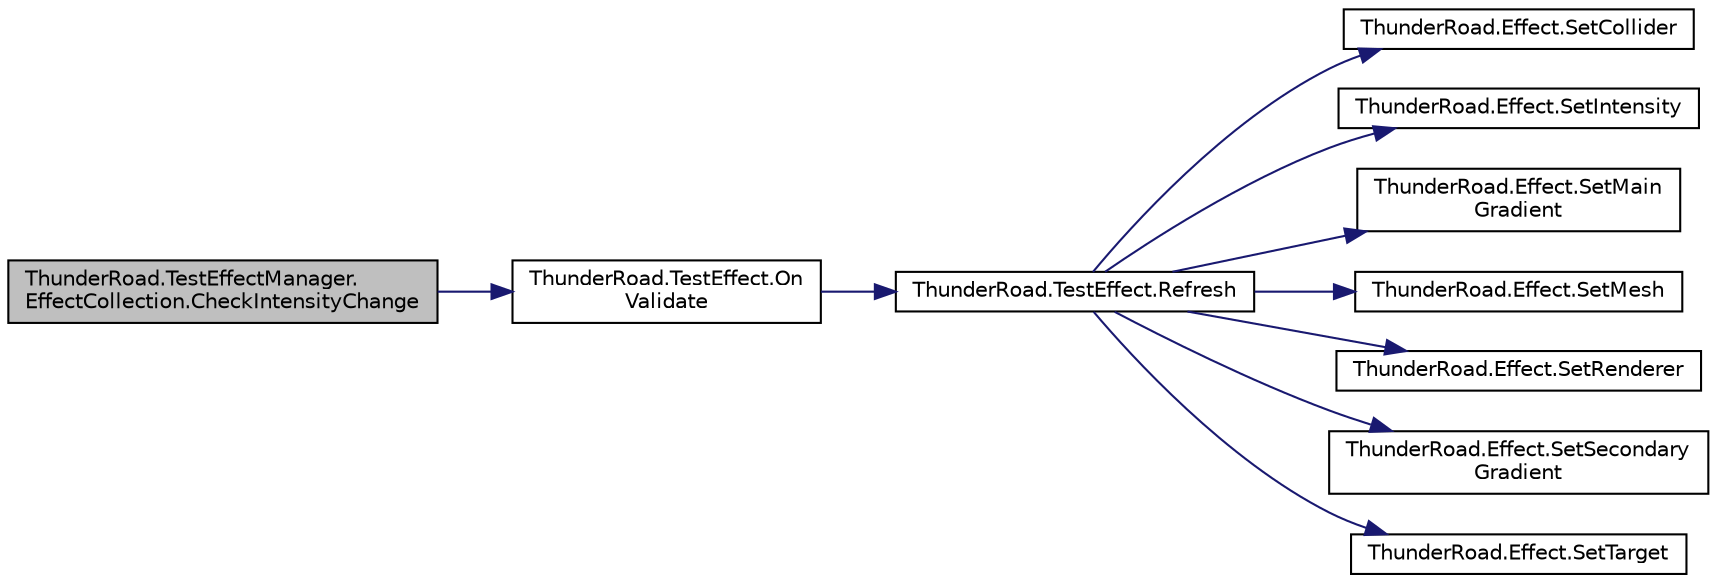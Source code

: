 digraph "ThunderRoad.TestEffectManager.EffectCollection.CheckIntensityChange"
{
 // LATEX_PDF_SIZE
  edge [fontname="Helvetica",fontsize="10",labelfontname="Helvetica",labelfontsize="10"];
  node [fontname="Helvetica",fontsize="10",shape=record];
  rankdir="LR";
  Node1 [label="ThunderRoad.TestEffectManager.\lEffectCollection.CheckIntensityChange",height=0.2,width=0.4,color="black", fillcolor="grey75", style="filled", fontcolor="black",tooltip="Checks the intensity change."];
  Node1 -> Node2 [color="midnightblue",fontsize="10",style="solid",fontname="Helvetica"];
  Node2 [label="ThunderRoad.TestEffect.On\lValidate",height=0.2,width=0.4,color="black", fillcolor="white", style="filled",URL="$class_thunder_road_1_1_test_effect.html#a3408d75221f78dd4a16956e810d40bbc",tooltip="Called when [validate]."];
  Node2 -> Node3 [color="midnightblue",fontsize="10",style="solid",fontname="Helvetica"];
  Node3 [label="ThunderRoad.TestEffect.Refresh",height=0.2,width=0.4,color="black", fillcolor="white", style="filled",URL="$class_thunder_road_1_1_test_effect.html#a00b621677fd88f6929b965acb14d309a",tooltip="Refreshes this instance."];
  Node3 -> Node4 [color="midnightblue",fontsize="10",style="solid",fontname="Helvetica"];
  Node4 [label="ThunderRoad.Effect.SetCollider",height=0.2,width=0.4,color="black", fillcolor="white", style="filled",URL="$class_thunder_road_1_1_effect.html#a89d2f388aa951a3eda1607b3b40834d4",tooltip="Sets the collider."];
  Node3 -> Node5 [color="midnightblue",fontsize="10",style="solid",fontname="Helvetica"];
  Node5 [label="ThunderRoad.Effect.SetIntensity",height=0.2,width=0.4,color="black", fillcolor="white", style="filled",URL="$class_thunder_road_1_1_effect.html#a3881f1417a2ddfaa40c7bcc01b15a9cf",tooltip="Sets the intensity."];
  Node3 -> Node6 [color="midnightblue",fontsize="10",style="solid",fontname="Helvetica"];
  Node6 [label="ThunderRoad.Effect.SetMain\lGradient",height=0.2,width=0.4,color="black", fillcolor="white", style="filled",URL="$class_thunder_road_1_1_effect.html#a488fe78cdf533ed48b6ef1ac2e3614db",tooltip="Sets the main gradient."];
  Node3 -> Node7 [color="midnightblue",fontsize="10",style="solid",fontname="Helvetica"];
  Node7 [label="ThunderRoad.Effect.SetMesh",height=0.2,width=0.4,color="black", fillcolor="white", style="filled",URL="$class_thunder_road_1_1_effect.html#aae5df81113dbab1d737d17b0bcaa049a",tooltip="Sets the mesh."];
  Node3 -> Node8 [color="midnightblue",fontsize="10",style="solid",fontname="Helvetica"];
  Node8 [label="ThunderRoad.Effect.SetRenderer",height=0.2,width=0.4,color="black", fillcolor="white", style="filled",URL="$class_thunder_road_1_1_effect.html#aa42e15ecf82944b58dbd62c9ed4b4827",tooltip="Sets the renderer."];
  Node3 -> Node9 [color="midnightblue",fontsize="10",style="solid",fontname="Helvetica"];
  Node9 [label="ThunderRoad.Effect.SetSecondary\lGradient",height=0.2,width=0.4,color="black", fillcolor="white", style="filled",URL="$class_thunder_road_1_1_effect.html#a6a7a281639a6bee7633b24a0cc050746",tooltip="Sets the secondary gradient."];
  Node3 -> Node10 [color="midnightblue",fontsize="10",style="solid",fontname="Helvetica"];
  Node10 [label="ThunderRoad.Effect.SetTarget",height=0.2,width=0.4,color="black", fillcolor="white", style="filled",URL="$class_thunder_road_1_1_effect.html#a071efc2de9280fc63eea79e318a4a778",tooltip="Sets the target."];
}
